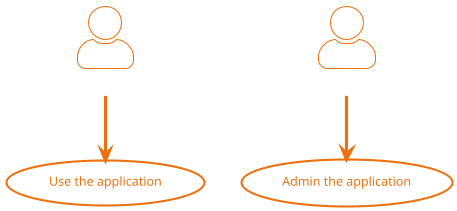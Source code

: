 ' Do not edit
' Theme Gallery
' autogenerated by script
'
@startuml
!$PUML_OUTLINE = "true"
!$PUML_MODE = "dark"
!theme aws-orange
skinparam actorStyle awesome
:User: --> (Use)
"Main Admin" as Admin
"Use the application" as (Use)
Admin --> (Admin the application)
@enduml
